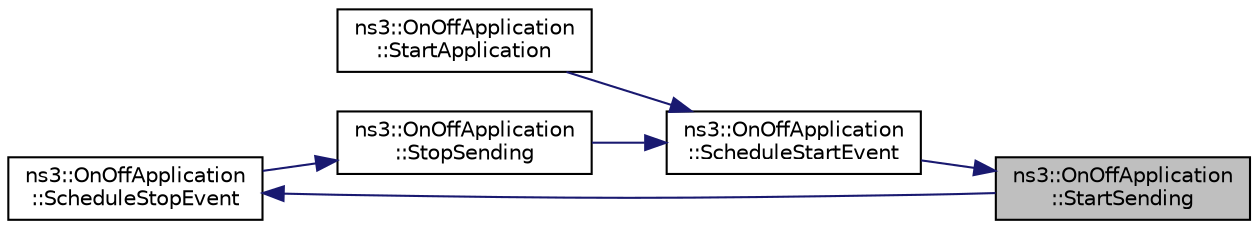 digraph "ns3::OnOffApplication::StartSending"
{
 // LATEX_PDF_SIZE
  edge [fontname="Helvetica",fontsize="10",labelfontname="Helvetica",labelfontsize="10"];
  node [fontname="Helvetica",fontsize="10",shape=record];
  rankdir="RL";
  Node1 [label="ns3::OnOffApplication\l::StartSending",height=0.2,width=0.4,color="black", fillcolor="grey75", style="filled", fontcolor="black",tooltip="Start an On period."];
  Node1 -> Node2 [dir="back",color="midnightblue",fontsize="10",style="solid",fontname="Helvetica"];
  Node2 [label="ns3::OnOffApplication\l::ScheduleStartEvent",height=0.2,width=0.4,color="black", fillcolor="white", style="filled",URL="$classns3_1_1_on_off_application.html#a20124d7b90ced13c6b92388b6ab0d8f9",tooltip="Schedule the next On period start."];
  Node2 -> Node3 [dir="back",color="midnightblue",fontsize="10",style="solid",fontname="Helvetica"];
  Node3 [label="ns3::OnOffApplication\l::StartApplication",height=0.2,width=0.4,color="black", fillcolor="white", style="filled",URL="$classns3_1_1_on_off_application.html#a0d9d5f0f60ec877c788c5c0e55c9587b",tooltip="Application specific startup code."];
  Node2 -> Node4 [dir="back",color="midnightblue",fontsize="10",style="solid",fontname="Helvetica"];
  Node4 [label="ns3::OnOffApplication\l::StopSending",height=0.2,width=0.4,color="black", fillcolor="white", style="filled",URL="$classns3_1_1_on_off_application.html#ab84ce405602879567f051a16ff8518a8",tooltip="Start an Off period."];
  Node4 -> Node5 [dir="back",color="midnightblue",fontsize="10",style="solid",fontname="Helvetica"];
  Node5 [label="ns3::OnOffApplication\l::ScheduleStopEvent",height=0.2,width=0.4,color="black", fillcolor="white", style="filled",URL="$classns3_1_1_on_off_application.html#a77a666c5f73ec9a94fb06ca47c5b6dde",tooltip="Schedule the next Off period start."];
  Node5 -> Node1 [dir="back",color="midnightblue",fontsize="10",style="solid",fontname="Helvetica"];
}
